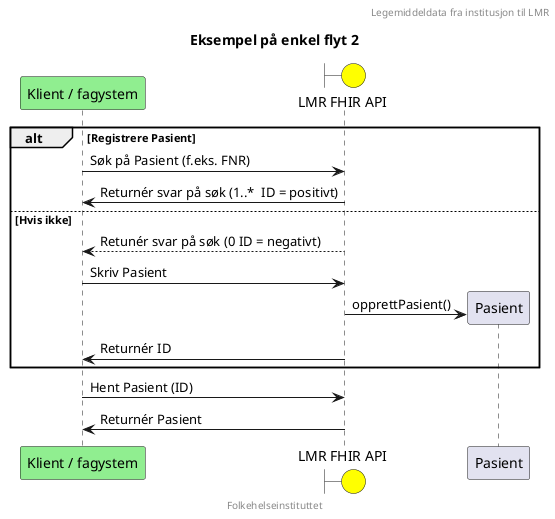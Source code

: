 @startuml

skinparam Shadowing false

title "Eksempel på enkel flyt 2"
header "Legemiddeldata fra institusjon til LMR"
footer "Folkehelseinstituttet"

participant "Klient / fagystem" as K #lightgreen
boundary "LMR FHIR API" as A #yellow

alt Registrere Pasient
K -> A : Søk på Pasient (f.eks. FNR)
A -> K : Returnér svar på søk (1..*  ID = positivt)


else Hvis ikke
K <-- A : Retunér svar på søk (0 ID = negativt)

K -> A : Skriv Pasient

create Pasient
A -> Pasient: opprettPasient()

A -> K : Returnér ID

end

K -> A : Hent Pasient (ID)
A -> K : Returnér Pasient

@enduml